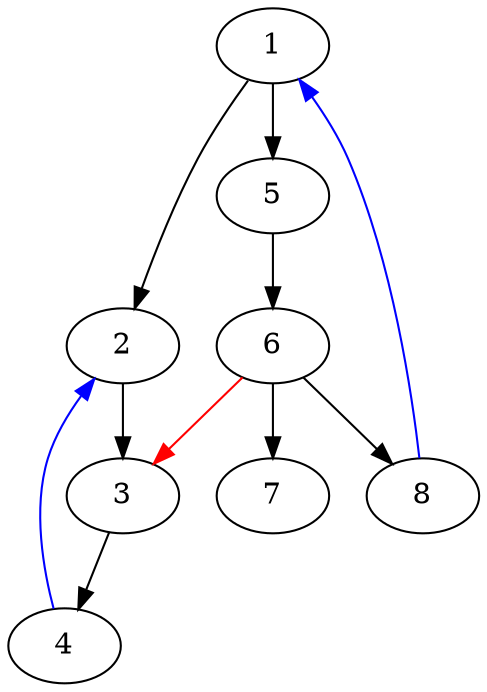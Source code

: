 digraph G {
  1 -> 2 [color=black]
  1 -> 5 [color=black]
  2 -> 3 [color=black]
  3 -> 4 [color=black]
  4 -> 2 [color=blue]
  5 -> 6 [color=black]
  6 -> 3 [color=red]
  6 -> 7 [color=black]
  6 -> 8 [color=black]
  8 -> 1 [color=blue]
}